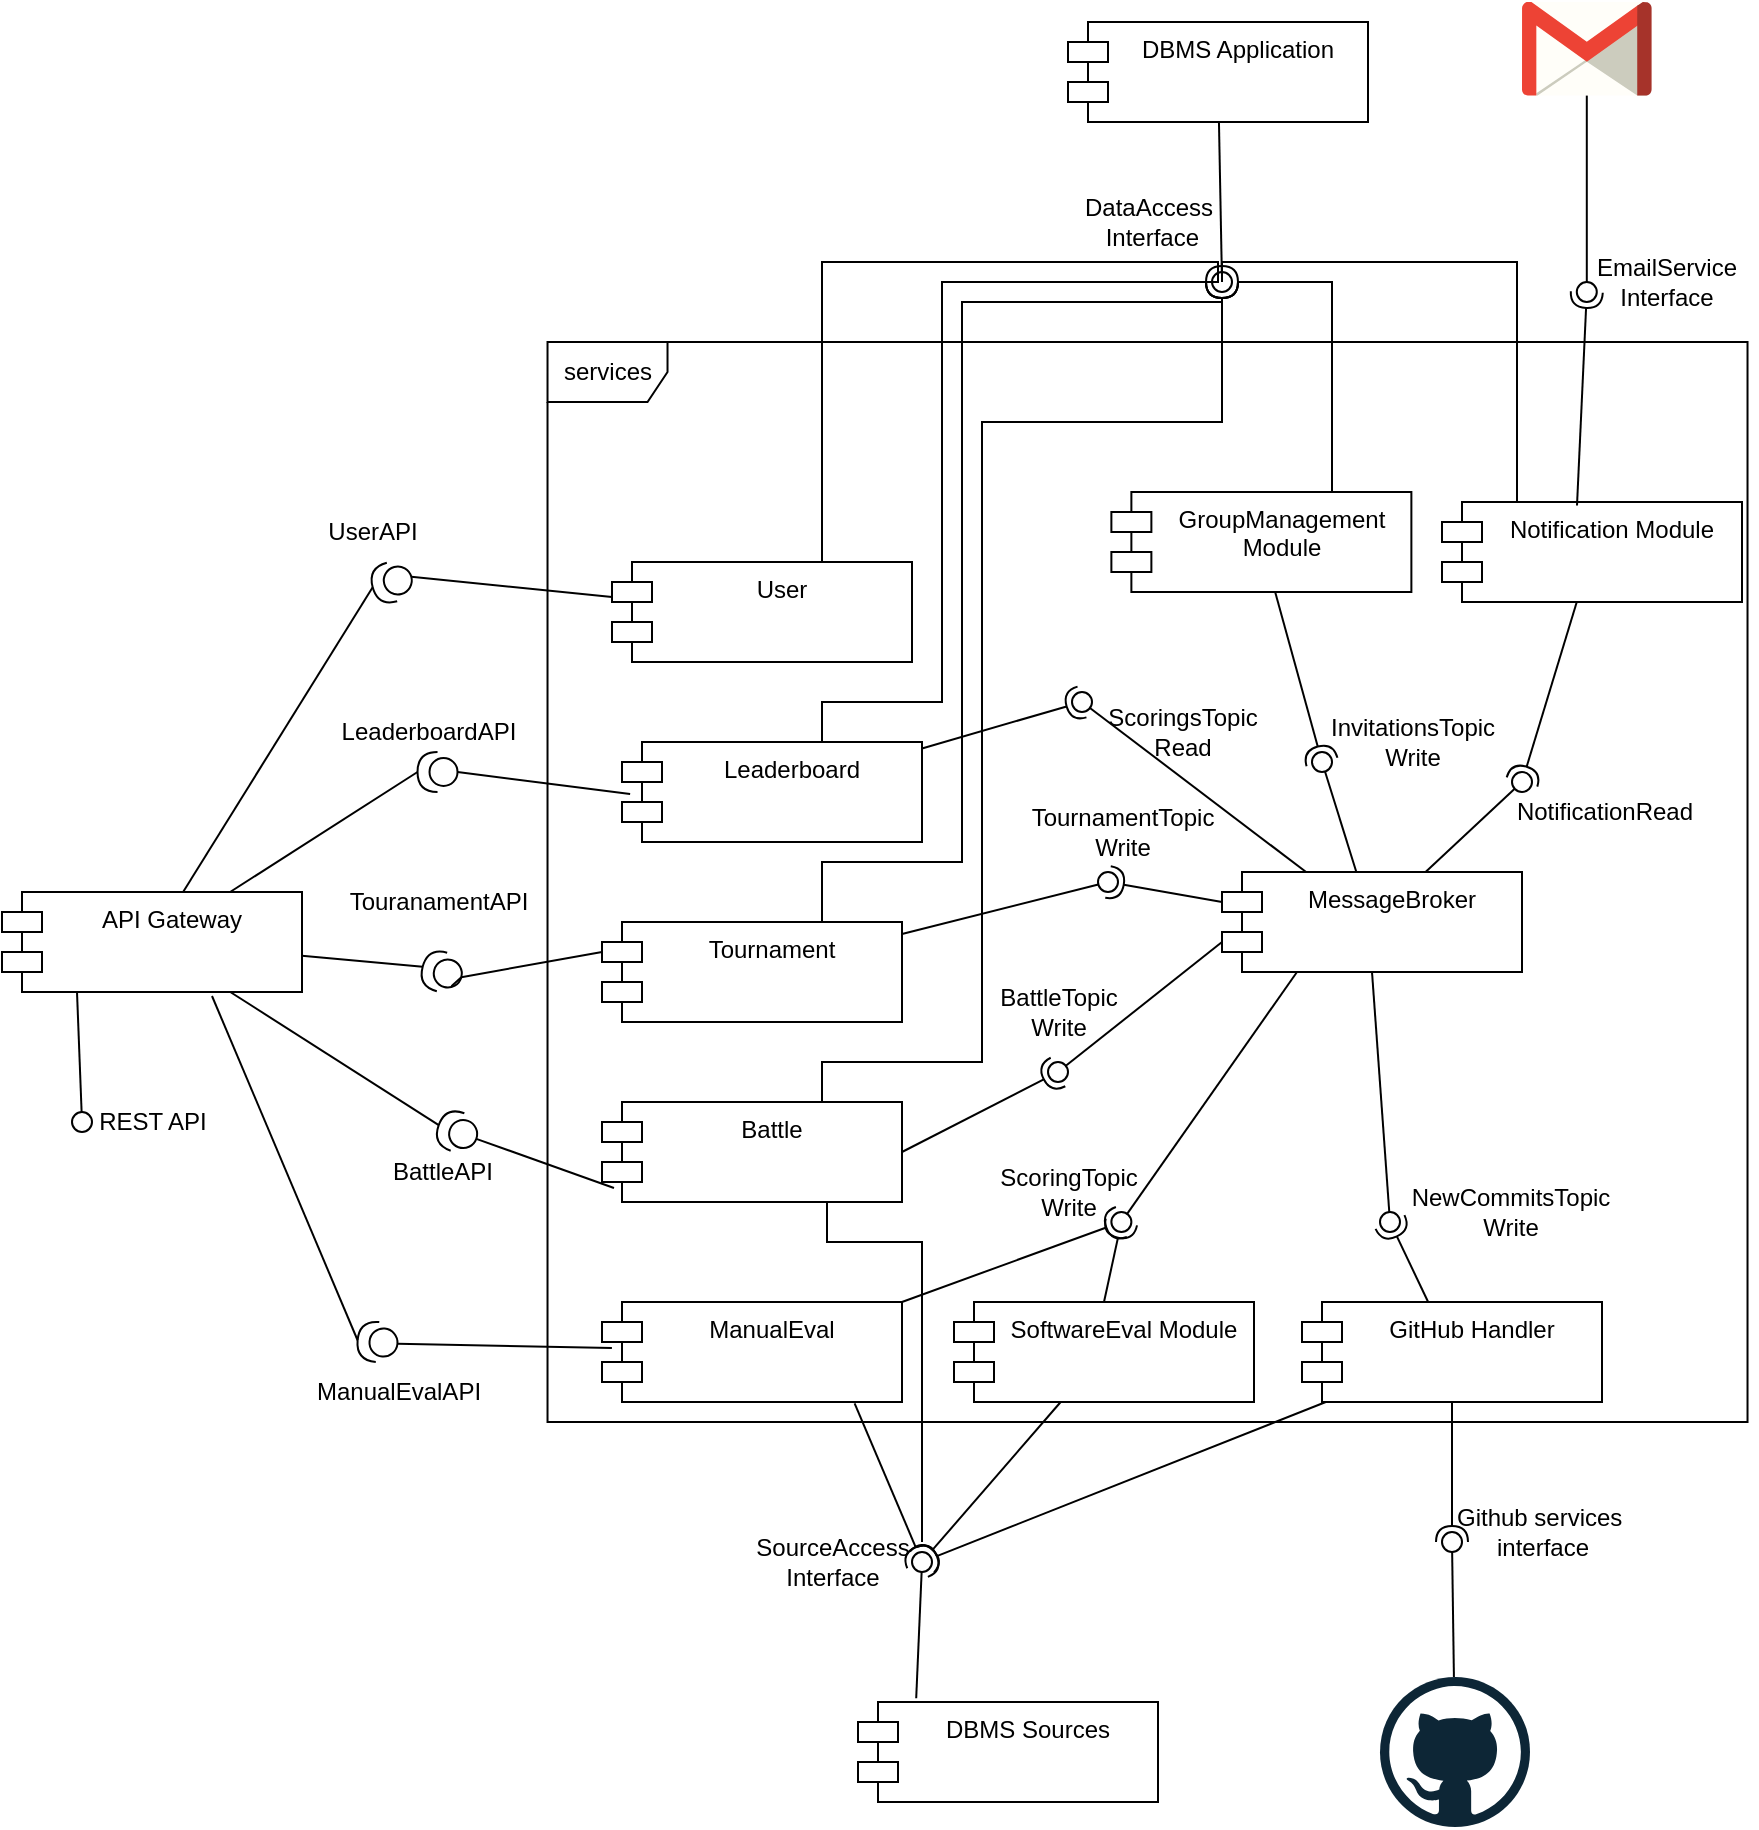 <mxfile>
    <diagram id="-XxlFWFKYhkbTO1SFoVO" name="Pagina-1">
        <mxGraphModel dx="1741" dy="1634" grid="1" gridSize="10" guides="1" tooltips="1" connect="1" arrows="1" fold="1" page="1" pageScale="1" pageWidth="827" pageHeight="1169" math="0" shadow="0">
            <root>
                <mxCell id="0"/>
                <mxCell id="1" parent="0"/>
                <mxCell id="140" value="services" style="shape=umlFrame;whiteSpace=wrap;html=1;" parent="1" vertex="1">
                    <mxGeometry x="-7.24" y="-60" width="600" height="540" as="geometry"/>
                </mxCell>
                <mxCell id="101" value="" style="ellipse;whiteSpace=wrap;html=1;align=center;aspect=fixed;resizable=0;points=[];outlineConnect=0;sketch=0;" parent="1" vertex="1">
                    <mxGeometry x="175" y="545" width="10" height="10" as="geometry"/>
                </mxCell>
                <mxCell id="48" value="" style="rounded=0;orthogonalLoop=1;jettySize=auto;html=1;endArrow=halfCircle;endFill=0;endSize=6;strokeWidth=1;sketch=0;edgeStyle=orthogonalEdgeStyle;" parent="1" source="9" edge="1">
                    <mxGeometry relative="1" as="geometry">
                        <mxPoint x="265.0" y="-20" as="sourcePoint"/>
                        <mxPoint x="330" y="-90" as="targetPoint"/>
                        <Array as="points">
                            <mxPoint x="130" y="120"/>
                            <mxPoint x="190" y="120"/>
                            <mxPoint x="190" y="-90"/>
                        </Array>
                    </mxGeometry>
                </mxCell>
                <mxCell id="121" style="edgeStyle=orthogonalEdgeStyle;html=1;endArrow=halfCircle;endFill=0;startSize=4;exitX=1;exitY=0;exitDx=0;exitDy=0;rounded=0;" parent="1" source="2" edge="1">
                    <mxGeometry relative="1" as="geometry">
                        <mxPoint x="330" y="-90" as="targetPoint"/>
                        <Array as="points">
                            <mxPoint x="130" y="320"/>
                            <mxPoint x="130" y="300"/>
                            <mxPoint x="210" y="300"/>
                            <mxPoint x="210" y="-20"/>
                            <mxPoint x="330" y="-20"/>
                        </Array>
                    </mxGeometry>
                </mxCell>
                <mxCell id="157" style="edgeStyle=orthogonalEdgeStyle;rounded=0;html=1;exitX=0.75;exitY=1;exitDx=0;exitDy=0;endArrow=none;endFill=0;" edge="1" parent="1" source="2">
                    <mxGeometry relative="1" as="geometry">
                        <mxPoint x="180" y="540" as="targetPoint"/>
                        <Array as="points">
                            <mxPoint x="133" y="390"/>
                            <mxPoint x="180" y="390"/>
                        </Array>
                    </mxGeometry>
                </mxCell>
                <mxCell id="2" value="Battle " style="shape=module;align=left;spacingLeft=20;align=center;verticalAlign=top;whiteSpace=wrap;html=1;" parent="1" vertex="1">
                    <mxGeometry x="20" y="320" width="150" height="50" as="geometry"/>
                </mxCell>
                <mxCell id="156" style="edgeStyle=orthogonalEdgeStyle;html=1;exitX=0.25;exitY=0;exitDx=0;exitDy=0;endArrow=none;endFill=0;rounded=0;" edge="1" parent="1" source="3">
                    <mxGeometry relative="1" as="geometry">
                        <mxPoint x="330" y="-90" as="targetPoint"/>
                        <Array as="points">
                            <mxPoint x="477" y="-100"/>
                            <mxPoint x="330" y="-100"/>
                        </Array>
                    </mxGeometry>
                </mxCell>
                <mxCell id="3" value="Notification Module" style="shape=module;align=left;spacingLeft=20;align=center;verticalAlign=top;whiteSpace=wrap;html=1;" parent="1" vertex="1">
                    <mxGeometry x="440" y="20" width="150" height="50" as="geometry"/>
                </mxCell>
                <mxCell id="116" style="edgeStyle=none;html=1;endArrow=halfCircle;endFill=0;startSize=4;entryX=0.192;entryY=0.841;entryDx=0;entryDy=0;entryPerimeter=0;" parent="1" source="4" target="35" edge="1">
                    <mxGeometry relative="1" as="geometry">
                        <mxPoint x="283" y="550" as="targetPoint"/>
                    </mxGeometry>
                </mxCell>
                <mxCell id="4" value="GitHub Handler" style="shape=module;align=left;spacingLeft=20;align=center;verticalAlign=top;whiteSpace=wrap;html=1;" parent="1" vertex="1">
                    <mxGeometry x="370" y="420" width="150" height="50" as="geometry"/>
                </mxCell>
                <mxCell id="122" style="edgeStyle=orthogonalEdgeStyle;html=1;endArrow=halfCircle;endFill=0;startSize=4;rounded=0;" parent="1" source="5" edge="1">
                    <mxGeometry relative="1" as="geometry">
                        <mxPoint x="330" y="-90" as="targetPoint"/>
                        <Array as="points">
                            <mxPoint x="130" y="200"/>
                            <mxPoint x="200" y="200"/>
                            <mxPoint x="200" y="-80"/>
                            <mxPoint x="330" y="-80"/>
                        </Array>
                    </mxGeometry>
                </mxCell>
                <mxCell id="5" value="Tournament " style="shape=module;align=left;spacingLeft=20;align=center;verticalAlign=top;whiteSpace=wrap;html=1;" parent="1" vertex="1">
                    <mxGeometry x="20" y="230" width="150" height="50" as="geometry"/>
                </mxCell>
                <mxCell id="6" value="MessageBroker" style="shape=module;align=left;spacingLeft=20;align=center;verticalAlign=top;whiteSpace=wrap;html=1;" parent="1" vertex="1">
                    <mxGeometry x="330" y="205" width="150" height="50" as="geometry"/>
                </mxCell>
                <mxCell id="7" value="ManualEval " style="shape=module;align=left;spacingLeft=20;align=center;verticalAlign=top;whiteSpace=wrap;html=1;" parent="1" vertex="1">
                    <mxGeometry x="20" y="420" width="150" height="50" as="geometry"/>
                </mxCell>
                <mxCell id="117" style="edgeStyle=none;html=1;endArrow=halfCircle;endFill=0;startSize=4;entryX=0.233;entryY=0.861;entryDx=0;entryDy=0;entryPerimeter=0;" parent="1" source="8" target="35" edge="1">
                    <mxGeometry relative="1" as="geometry">
                        <mxPoint x="283" y="550" as="targetPoint"/>
                    </mxGeometry>
                </mxCell>
                <mxCell id="8" value="SoftwareEval Module" style="shape=module;align=left;spacingLeft=20;align=center;verticalAlign=top;whiteSpace=wrap;html=1;" parent="1" vertex="1">
                    <mxGeometry x="196" y="420" width="150" height="50" as="geometry"/>
                </mxCell>
                <mxCell id="9" value="Leaderboard " style="shape=module;align=left;spacingLeft=20;align=center;verticalAlign=top;whiteSpace=wrap;html=1;" parent="1" vertex="1">
                    <mxGeometry x="30" y="140" width="150" height="50" as="geometry"/>
                </mxCell>
                <mxCell id="123" style="edgeStyle=orthogonalEdgeStyle;html=1;endArrow=halfCircle;endFill=0;startSize=4;rounded=0;" parent="1" source="10" edge="1">
                    <mxGeometry relative="1" as="geometry">
                        <mxPoint x="330" y="-90" as="targetPoint"/>
                        <Array as="points">
                            <mxPoint x="385" y="-90"/>
                        </Array>
                    </mxGeometry>
                </mxCell>
                <mxCell id="10" value="GroupManagement Module" style="shape=module;align=left;spacingLeft=20;align=center;verticalAlign=top;whiteSpace=wrap;html=1;" parent="1" vertex="1">
                    <mxGeometry x="274.69" y="15" width="150" height="50" as="geometry"/>
                </mxCell>
                <mxCell id="11" value="" style="rounded=0;orthogonalLoop=1;jettySize=auto;html=1;endArrow=halfCircle;endFill=0;endSize=6;strokeWidth=1;sketch=0;" parent="1" source="3" edge="1">
                    <mxGeometry relative="1" as="geometry">
                        <mxPoint x="430" y="195" as="sourcePoint"/>
                        <mxPoint x="480" y="160" as="targetPoint"/>
                    </mxGeometry>
                </mxCell>
                <mxCell id="12" value="" style="rounded=0;orthogonalLoop=1;jettySize=auto;html=1;endArrow=oval;endFill=0;sketch=0;targetPerimeterSpacing=0;endSize=10;startArrow=none;" parent="1" source="6" edge="1">
                    <mxGeometry relative="1" as="geometry">
                        <mxPoint x="585" y="255" as="sourcePoint"/>
                        <mxPoint x="480" y="160" as="targetPoint"/>
                    </mxGeometry>
                </mxCell>
                <mxCell id="14" value="" style="rounded=0;orthogonalLoop=1;jettySize=auto;html=1;endArrow=halfCircle;endFill=0;endSize=6;strokeWidth=1;sketch=0;" parent="1" source="9" edge="1">
                    <mxGeometry relative="1" as="geometry">
                        <mxPoint x="430" y="325" as="sourcePoint"/>
                        <mxPoint x="260" y="120" as="targetPoint"/>
                    </mxGeometry>
                </mxCell>
                <mxCell id="15" value="" style="rounded=0;orthogonalLoop=1;jettySize=auto;html=1;endArrow=oval;endFill=0;sketch=0;sourcePerimeterSpacing=0;targetPerimeterSpacing=0;endSize=10;" parent="1" source="6" edge="1">
                    <mxGeometry relative="1" as="geometry">
                        <mxPoint x="390" y="325" as="sourcePoint"/>
                        <mxPoint x="260" y="120" as="targetPoint"/>
                    </mxGeometry>
                </mxCell>
                <mxCell id="16" value="" style="ellipse;whiteSpace=wrap;html=1;align=center;aspect=fixed;fillColor=none;strokeColor=none;resizable=0;perimeter=centerPerimeter;rotatable=0;allowArrows=0;points=[];outlineConnect=1;" parent="1" vertex="1">
                    <mxGeometry x="260" y="110" width="10" height="10" as="geometry"/>
                </mxCell>
                <mxCell id="17" value="ScoringsTopic&lt;br&gt;Read" style="text;html=1;align=center;verticalAlign=middle;resizable=0;points=[];autosize=1;strokeColor=none;fillColor=none;" parent="1" vertex="1">
                    <mxGeometry x="260" y="115" width="100" height="40" as="geometry"/>
                </mxCell>
                <mxCell id="18" value="NotificationRead" style="text;html=1;align=center;verticalAlign=middle;resizable=0;points=[];autosize=1;strokeColor=none;fillColor=none;" parent="1" vertex="1">
                    <mxGeometry x="466" y="160" width="110" height="30" as="geometry"/>
                </mxCell>
                <mxCell id="19" value="" style="rounded=0;orthogonalLoop=1;jettySize=auto;html=1;endArrow=halfCircle;endFill=0;endSize=6;strokeWidth=1;sketch=0;exitX=0;exitY=0;exitDx=0;exitDy=15;exitPerimeter=0;" parent="1" source="6" target="21" edge="1">
                    <mxGeometry relative="1" as="geometry">
                        <mxPoint x="430" y="325" as="sourcePoint"/>
                    </mxGeometry>
                </mxCell>
                <mxCell id="20" value="" style="rounded=0;orthogonalLoop=1;jettySize=auto;html=1;endArrow=oval;endFill=0;sketch=0;sourcePerimeterSpacing=0;targetPerimeterSpacing=0;endSize=10;" parent="1" source="5" target="21" edge="1">
                    <mxGeometry relative="1" as="geometry">
                        <mxPoint x="390" y="325" as="sourcePoint"/>
                    </mxGeometry>
                </mxCell>
                <mxCell id="21" value="" style="ellipse;whiteSpace=wrap;html=1;align=center;aspect=fixed;fillColor=none;strokeColor=none;resizable=0;perimeter=centerPerimeter;rotatable=0;allowArrows=0;points=[];outlineConnect=1;" parent="1" vertex="1">
                    <mxGeometry x="268" y="205" width="10" height="10" as="geometry"/>
                </mxCell>
                <mxCell id="22" value="TournamentTopic&lt;br&gt;Write" style="text;html=1;align=center;verticalAlign=middle;resizable=0;points=[];autosize=1;strokeColor=none;fillColor=none;" parent="1" vertex="1">
                    <mxGeometry x="224.69" y="165" width="110" height="40" as="geometry"/>
                </mxCell>
                <mxCell id="23" value="" style="rounded=0;orthogonalLoop=1;jettySize=auto;html=1;endArrow=halfCircle;endFill=0;endSize=6;strokeWidth=1;sketch=0;exitX=1;exitY=0.5;exitDx=0;exitDy=0;" parent="1" source="2" target="25" edge="1">
                    <mxGeometry relative="1" as="geometry">
                        <mxPoint x="430" y="325" as="sourcePoint"/>
                    </mxGeometry>
                </mxCell>
                <mxCell id="24" value="" style="rounded=0;orthogonalLoop=1;jettySize=auto;html=1;endArrow=oval;endFill=0;sketch=0;sourcePerimeterSpacing=0;targetPerimeterSpacing=0;endSize=10;exitX=0;exitY=0;exitDx=0;exitDy=35;exitPerimeter=0;" parent="1" source="6" target="25" edge="1">
                    <mxGeometry relative="1" as="geometry">
                        <mxPoint x="390" y="325" as="sourcePoint"/>
                    </mxGeometry>
                </mxCell>
                <mxCell id="25" value="" style="ellipse;whiteSpace=wrap;html=1;align=center;aspect=fixed;fillColor=none;strokeColor=none;resizable=0;perimeter=centerPerimeter;rotatable=0;allowArrows=0;points=[];outlineConnect=1;" parent="1" vertex="1">
                    <mxGeometry x="243" y="300" width="10" height="10" as="geometry"/>
                </mxCell>
                <mxCell id="26" value="BattleTopic&lt;br&gt;Write" style="text;html=1;align=center;verticalAlign=middle;resizable=0;points=[];autosize=1;strokeColor=none;fillColor=none;" parent="1" vertex="1">
                    <mxGeometry x="208" y="255" width="80" height="40" as="geometry"/>
                </mxCell>
                <mxCell id="27" value="" style="rounded=0;orthogonalLoop=1;jettySize=auto;html=1;endArrow=halfCircle;endFill=0;endSize=6;strokeWidth=1;sketch=0;exitX=1;exitY=0;exitDx=0;exitDy=0;" parent="1" source="7" target="29" edge="1">
                    <mxGeometry relative="1" as="geometry">
                        <mxPoint x="430" y="325" as="sourcePoint"/>
                    </mxGeometry>
                </mxCell>
                <mxCell id="28" value="" style="rounded=0;orthogonalLoop=1;jettySize=auto;html=1;endArrow=oval;endFill=0;sketch=0;sourcePerimeterSpacing=0;targetPerimeterSpacing=0;endSize=10;exitX=0.25;exitY=1;exitDx=0;exitDy=0;" parent="1" source="6" target="29" edge="1">
                    <mxGeometry relative="1" as="geometry">
                        <mxPoint x="390" y="325" as="sourcePoint"/>
                    </mxGeometry>
                </mxCell>
                <mxCell id="29" value="" style="ellipse;whiteSpace=wrap;html=1;align=center;aspect=fixed;fillColor=none;strokeColor=none;resizable=0;perimeter=centerPerimeter;rotatable=0;allowArrows=0;points=[];outlineConnect=1;" parent="1" vertex="1">
                    <mxGeometry x="274.69" y="375" width="10" height="10" as="geometry"/>
                </mxCell>
                <mxCell id="30" value="" style="rounded=0;orthogonalLoop=1;jettySize=auto;html=1;endArrow=halfCircle;endFill=0;endSize=6;strokeWidth=1;sketch=0;fontSize=12;curved=1;exitX=0.5;exitY=0;exitDx=0;exitDy=0;" parent="1" source="8" target="31" edge="1">
                    <mxGeometry relative="1" as="geometry">
                        <mxPoint x="425" y="325" as="sourcePoint"/>
                    </mxGeometry>
                </mxCell>
                <mxCell id="31" value="" style="ellipse;whiteSpace=wrap;html=1;align=center;aspect=fixed;fillColor=none;strokeColor=none;resizable=0;perimeter=centerPerimeter;rotatable=0;allowArrows=0;points=[];outlineConnect=1;" parent="1" vertex="1">
                    <mxGeometry x="274.69" y="375" width="10" height="10" as="geometry"/>
                </mxCell>
                <mxCell id="32" value="ScoringTopic&lt;br&gt;Write" style="text;html=1;align=center;verticalAlign=middle;resizable=0;points=[];autosize=1;strokeColor=none;fillColor=none;" parent="1" vertex="1">
                    <mxGeometry x="208" y="345" width="90" height="40" as="geometry"/>
                </mxCell>
                <mxCell id="33" value="" style="rounded=0;orthogonalLoop=1;jettySize=auto;html=1;endArrow=halfCircle;endFill=0;endSize=6;strokeWidth=1;sketch=0;" parent="1" source="10" edge="1">
                    <mxGeometry relative="1" as="geometry">
                        <mxPoint x="430" y="352" as="sourcePoint"/>
                        <mxPoint x="380" y="150" as="targetPoint"/>
                    </mxGeometry>
                </mxCell>
                <mxCell id="34" value="" style="rounded=0;orthogonalLoop=1;jettySize=auto;html=1;endArrow=oval;endFill=0;sketch=0;sourcePerimeterSpacing=0;targetPerimeterSpacing=0;endSize=10;" parent="1" source="6" edge="1">
                    <mxGeometry relative="1" as="geometry">
                        <mxPoint x="390" y="352" as="sourcePoint"/>
                        <mxPoint x="380" y="150" as="targetPoint"/>
                        <Array as="points"/>
                    </mxGeometry>
                </mxCell>
                <mxCell id="35" value="" style="ellipse;whiteSpace=wrap;html=1;align=center;aspect=fixed;fillColor=none;strokeColor=none;resizable=0;perimeter=centerPerimeter;rotatable=0;allowArrows=0;points=[];outlineConnect=1;" parent="1" vertex="1">
                    <mxGeometry x="175" y="545" width="10" height="10" as="geometry"/>
                </mxCell>
                <mxCell id="36" value="InvitationsTopic&lt;br&gt;Write" style="text;html=1;align=center;verticalAlign=middle;resizable=0;points=[];autosize=1;strokeColor=none;fillColor=none;" parent="1" vertex="1">
                    <mxGeometry x="370" y="120" width="110" height="40" as="geometry"/>
                </mxCell>
                <mxCell id="37" value="" style="rounded=0;orthogonalLoop=1;jettySize=auto;html=1;endArrow=halfCircle;endFill=0;endSize=6;strokeWidth=1;sketch=0;" parent="1" source="4" target="39" edge="1">
                    <mxGeometry relative="1" as="geometry">
                        <mxPoint x="430" y="325" as="sourcePoint"/>
                    </mxGeometry>
                </mxCell>
                <mxCell id="38" value="" style="rounded=0;orthogonalLoop=1;jettySize=auto;html=1;endArrow=oval;endFill=0;sketch=0;sourcePerimeterSpacing=0;targetPerimeterSpacing=0;endSize=10;exitX=0.5;exitY=1;exitDx=0;exitDy=0;" parent="1" source="6" target="39" edge="1">
                    <mxGeometry relative="1" as="geometry">
                        <mxPoint x="390" y="325" as="sourcePoint"/>
                    </mxGeometry>
                </mxCell>
                <mxCell id="39" value="" style="ellipse;whiteSpace=wrap;html=1;align=center;aspect=fixed;fillColor=none;strokeColor=none;resizable=0;perimeter=centerPerimeter;rotatable=0;allowArrows=0;points=[];outlineConnect=1;" parent="1" vertex="1">
                    <mxGeometry x="409" y="375" width="10" height="10" as="geometry"/>
                </mxCell>
                <mxCell id="40" value="NewCommitsTopic&lt;br&gt;Write" style="text;html=1;align=center;verticalAlign=middle;resizable=0;points=[];autosize=1;strokeColor=none;fillColor=none;" parent="1" vertex="1">
                    <mxGeometry x="414" y="355" width="120" height="40" as="geometry"/>
                </mxCell>
                <mxCell id="45" value="EmailService&lt;br&gt;Interface" style="text;html=1;align=center;verticalAlign=middle;resizable=0;points=[];autosize=1;strokeColor=none;fillColor=none;" parent="1" vertex="1">
                    <mxGeometry x="507.4" y="-110" width="90" height="40" as="geometry"/>
                </mxCell>
                <mxCell id="46" value="DBMS Sources" style="shape=module;align=left;spacingLeft=20;align=center;verticalAlign=top;whiteSpace=wrap;html=1;" parent="1" vertex="1">
                    <mxGeometry x="148" y="620" width="150" height="50" as="geometry"/>
                </mxCell>
                <mxCell id="47" value="DBMS Application" style="shape=module;align=left;spacingLeft=20;align=center;verticalAlign=top;whiteSpace=wrap;html=1;" parent="1" vertex="1">
                    <mxGeometry x="253" y="-220" width="150" height="50" as="geometry"/>
                </mxCell>
                <mxCell id="49" value="" style="rounded=0;orthogonalLoop=1;jettySize=auto;html=1;endArrow=oval;endFill=0;sketch=0;sourcePerimeterSpacing=0;targetPerimeterSpacing=0;endSize=10;" parent="1" source="47" edge="1">
                    <mxGeometry relative="1" as="geometry">
                        <mxPoint x="304.69" y="-75" as="sourcePoint"/>
                        <mxPoint x="330" y="-90" as="targetPoint"/>
                    </mxGeometry>
                </mxCell>
                <mxCell id="50" value="" style="ellipse;whiteSpace=wrap;html=1;align=center;aspect=fixed;fillColor=none;strokeColor=none;resizable=0;perimeter=centerPerimeter;rotatable=0;allowArrows=0;points=[];outlineConnect=1;" parent="1" vertex="1">
                    <mxGeometry x="324.69" y="-15" width="10" height="10" as="geometry"/>
                </mxCell>
                <mxCell id="51" value="DataAccess&lt;br&gt;&amp;nbsp;Interface" style="text;html=1;align=center;verticalAlign=middle;resizable=0;points=[];autosize=1;strokeColor=none;fillColor=none;" parent="1" vertex="1">
                    <mxGeometry x="247.76" y="-140" width="90" height="40" as="geometry"/>
                </mxCell>
                <mxCell id="55" value="SourceAccess&lt;br&gt;Interface" style="text;html=1;align=center;verticalAlign=middle;resizable=0;points=[];autosize=1;strokeColor=none;fillColor=none;" parent="1" vertex="1">
                    <mxGeometry x="85.0" y="530" width="100" height="40" as="geometry"/>
                </mxCell>
                <mxCell id="56" value="API Gateway" style="shape=module;align=left;spacingLeft=20;align=center;verticalAlign=top;whiteSpace=wrap;html=1;" parent="1" vertex="1">
                    <mxGeometry x="-280" y="215" width="150" height="50" as="geometry"/>
                </mxCell>
                <mxCell id="68" style="edgeStyle=none;html=1;exitX=0;exitY=0.5;exitDx=0;exitDy=0;exitPerimeter=0;entryX=0;entryY=0;entryDx=0;entryDy=15;entryPerimeter=0;endArrow=none;endFill=0;" parent="1" source="67" target="5" edge="1">
                    <mxGeometry relative="1" as="geometry"/>
                </mxCell>
                <mxCell id="69" style="edgeStyle=none;html=1;exitX=1;exitY=0.5;exitDx=0;exitDy=0;exitPerimeter=0;endArrow=none;endFill=0;" parent="1" source="67" target="56" edge="1">
                    <mxGeometry relative="1" as="geometry">
                        <mxPoint x="-167.24" y="197.5" as="targetPoint"/>
                    </mxGeometry>
                </mxCell>
                <mxCell id="67" value="" style="shape=providedRequiredInterface;html=1;verticalLabelPosition=bottom;sketch=0;rotation=-165;" parent="1" vertex="1">
                    <mxGeometry x="-70" y="245" width="20" height="20" as="geometry"/>
                </mxCell>
                <mxCell id="75" style="edgeStyle=none;html=1;exitX=0;exitY=0.5;exitDx=0;exitDy=0;exitPerimeter=0;entryX=0.027;entryY=0.52;entryDx=0;entryDy=0;entryPerimeter=0;endArrow=none;endFill=0;" parent="1" source="71" target="9" edge="1">
                    <mxGeometry relative="1" as="geometry"/>
                </mxCell>
                <mxCell id="76" style="edgeStyle=none;html=1;exitX=1;exitY=0.5;exitDx=0;exitDy=0;exitPerimeter=0;endArrow=none;endFill=0;" parent="1" source="71" target="56" edge="1">
                    <mxGeometry relative="1" as="geometry"/>
                </mxCell>
                <mxCell id="71" value="" style="shape=providedRequiredInterface;html=1;verticalLabelPosition=bottom;sketch=0;rotation=-180;" parent="1" vertex="1">
                    <mxGeometry x="-72.24" y="145" width="20" height="20" as="geometry"/>
                </mxCell>
                <mxCell id="81" style="edgeStyle=none;html=1;exitX=1;exitY=0.5;exitDx=0;exitDy=0;exitPerimeter=0;endArrow=none;endFill=0;" parent="1" source="72" target="56" edge="1">
                    <mxGeometry relative="1" as="geometry"/>
                </mxCell>
                <mxCell id="82" style="edgeStyle=none;html=1;exitX=0;exitY=0.5;exitDx=0;exitDy=0;exitPerimeter=0;entryX=0.04;entryY=0.86;entryDx=0;entryDy=0;entryPerimeter=0;endArrow=none;endFill=0;" parent="1" source="72" target="2" edge="1">
                    <mxGeometry relative="1" as="geometry"/>
                </mxCell>
                <mxCell id="72" value="" style="shape=providedRequiredInterface;html=1;verticalLabelPosition=bottom;sketch=0;rotation=-160;" parent="1" vertex="1">
                    <mxGeometry x="-62.24" y="325" width="20" height="20" as="geometry"/>
                </mxCell>
                <mxCell id="83" style="edgeStyle=none;html=1;exitX=0;exitY=0.5;exitDx=0;exitDy=0;exitPerimeter=0;entryX=0.033;entryY=0.46;entryDx=0;entryDy=0;entryPerimeter=0;endArrow=none;endFill=0;" parent="1" source="73" target="7" edge="1">
                    <mxGeometry relative="1" as="geometry"/>
                </mxCell>
                <mxCell id="84" style="edgeStyle=none;html=1;exitX=1;exitY=0.5;exitDx=0;exitDy=0;exitPerimeter=0;entryX=0.7;entryY=1.04;entryDx=0;entryDy=0;entryPerimeter=0;endArrow=none;endFill=0;" parent="1" source="73" target="56" edge="1">
                    <mxGeometry relative="1" as="geometry"/>
                </mxCell>
                <mxCell id="73" value="" style="shape=providedRequiredInterface;html=1;verticalLabelPosition=bottom;sketch=0;rotation=-175;" parent="1" vertex="1">
                    <mxGeometry x="-102.24" y="430" width="20" height="20" as="geometry"/>
                </mxCell>
                <mxCell id="85" style="edgeStyle=none;html=1;exitX=0;exitY=0.5;exitDx=0;exitDy=0;exitPerimeter=0;entryX=0.18;entryY=0.217;entryDx=0;entryDy=0;entryPerimeter=0;endArrow=none;endFill=0;" parent="1" source="67" target="67" edge="1">
                    <mxGeometry relative="1" as="geometry"/>
                </mxCell>
                <mxCell id="86" value="LeaderboardAPI" style="text;html=1;align=center;verticalAlign=middle;resizable=0;points=[];autosize=1;strokeColor=none;fillColor=none;" parent="1" vertex="1">
                    <mxGeometry x="-122.24" y="120" width="110" height="30" as="geometry"/>
                </mxCell>
                <mxCell id="88" value="TouranamentAPI" style="text;html=1;align=center;verticalAlign=middle;resizable=0;points=[];autosize=1;strokeColor=none;fillColor=none;" parent="1" vertex="1">
                    <mxGeometry x="-117.24" y="205" width="110" height="30" as="geometry"/>
                </mxCell>
                <mxCell id="90" value="BattleAPI" style="text;html=1;align=center;verticalAlign=middle;resizable=0;points=[];autosize=1;strokeColor=none;fillColor=none;" parent="1" vertex="1">
                    <mxGeometry x="-95" y="340" width="70" height="30" as="geometry"/>
                </mxCell>
                <mxCell id="91" value="ManualEvalAPI" style="text;html=1;align=center;verticalAlign=middle;resizable=0;points=[];autosize=1;strokeColor=none;fillColor=none;" parent="1" vertex="1">
                    <mxGeometry x="-132.24" y="450" width="100" height="30" as="geometry"/>
                </mxCell>
                <mxCell id="99" value="" style="rounded=0;orthogonalLoop=1;jettySize=auto;html=1;endArrow=none;endFill=0;sketch=0;sourcePerimeterSpacing=0;targetPerimeterSpacing=0;exitX=0.194;exitY=-0.037;exitDx=0;exitDy=0;exitPerimeter=0;" parent="1" source="46" target="101" edge="1">
                    <mxGeometry relative="1" as="geometry">
                        <mxPoint x="160" y="385" as="sourcePoint"/>
                    </mxGeometry>
                </mxCell>
                <mxCell id="100" value="" style="rounded=0;orthogonalLoop=1;jettySize=auto;html=1;endArrow=halfCircle;endFill=0;endSize=6;strokeWidth=1;sketch=0;exitX=0.842;exitY=1.013;exitDx=0;exitDy=0;exitPerimeter=0;entryX=0.865;entryY=0.963;entryDx=0;entryDy=0;entryPerimeter=0;" parent="1" source="7" target="35" edge="1">
                    <mxGeometry relative="1" as="geometry">
                        <mxPoint x="200" y="385" as="sourcePoint"/>
                        <mxPoint x="283" y="550" as="targetPoint"/>
                    </mxGeometry>
                </mxCell>
                <mxCell id="128" value="" style="dashed=0;outlineConnect=0;html=1;align=center;labelPosition=center;verticalLabelPosition=bottom;verticalAlign=top;shape=mxgraph.weblogos.gmail" parent="1" vertex="1">
                    <mxGeometry x="480" y="-230" width="64.8" height="46.8" as="geometry"/>
                </mxCell>
                <mxCell id="129" value="" style="dashed=0;outlineConnect=0;html=1;align=center;labelPosition=center;verticalLabelPosition=bottom;verticalAlign=top;shape=mxgraph.weblogos.github" parent="1" vertex="1">
                    <mxGeometry x="409" y="607.5" width="75" height="75" as="geometry"/>
                </mxCell>
                <mxCell id="130" value="" style="rounded=0;orthogonalLoop=1;jettySize=auto;html=1;endArrow=none;endFill=0;sketch=0;sourcePerimeterSpacing=0;targetPerimeterSpacing=0;startSize=4;" parent="1" source="129" target="132" edge="1">
                    <mxGeometry relative="1" as="geometry">
                        <mxPoint x="360" y="505" as="sourcePoint"/>
                    </mxGeometry>
                </mxCell>
                <mxCell id="131" value="" style="rounded=0;orthogonalLoop=1;jettySize=auto;html=1;endArrow=halfCircle;endFill=0;entryX=0.5;entryY=0.5;endSize=6;strokeWidth=1;sketch=0;" parent="1" source="4" target="132" edge="1">
                    <mxGeometry relative="1" as="geometry">
                        <mxPoint x="400" y="505" as="sourcePoint"/>
                    </mxGeometry>
                </mxCell>
                <mxCell id="132" value="" style="ellipse;whiteSpace=wrap;html=1;align=center;aspect=fixed;resizable=0;points=[];outlineConnect=0;sketch=0;" parent="1" vertex="1">
                    <mxGeometry x="440" y="535" width="10" height="10" as="geometry"/>
                </mxCell>
                <mxCell id="133" value="&lt;div&gt;Github services&amp;nbsp;&lt;/div&gt;&lt;div&gt;interface&lt;/div&gt;" style="text;html=1;align=center;verticalAlign=middle;resizable=0;points=[];autosize=1;strokeColor=none;fillColor=none;" parent="1" vertex="1">
                    <mxGeometry x="434.8" y="515" width="110" height="40" as="geometry"/>
                </mxCell>
                <mxCell id="135" value="" style="rounded=0;orthogonalLoop=1;jettySize=auto;html=1;endArrow=none;endFill=0;sketch=0;sourcePerimeterSpacing=0;targetPerimeterSpacing=0;startSize=4;" parent="1" source="128" target="137" edge="1">
                    <mxGeometry relative="1" as="geometry">
                        <mxPoint x="190" y="-45" as="sourcePoint"/>
                    </mxGeometry>
                </mxCell>
                <mxCell id="136" value="" style="rounded=0;orthogonalLoop=1;jettySize=auto;html=1;endArrow=halfCircle;endFill=0;entryX=0.5;entryY=0.5;endSize=6;strokeWidth=1;sketch=0;exitX=0.45;exitY=0.035;exitDx=0;exitDy=0;exitPerimeter=0;" parent="1" source="3" target="137" edge="1">
                    <mxGeometry relative="1" as="geometry">
                        <mxPoint x="230" y="-45" as="sourcePoint"/>
                    </mxGeometry>
                </mxCell>
                <mxCell id="137" value="" style="ellipse;whiteSpace=wrap;html=1;align=center;aspect=fixed;resizable=0;points=[];outlineConnect=0;sketch=0;" parent="1" vertex="1">
                    <mxGeometry x="507.4" y="-90" width="10" height="10" as="geometry"/>
                </mxCell>
                <mxCell id="146" value="" style="rounded=0;orthogonalLoop=1;jettySize=auto;html=1;endArrow=none;endFill=0;sketch=0;sourcePerimeterSpacing=0;targetPerimeterSpacing=0;exitX=0.25;exitY=1;exitDx=0;exitDy=0;" parent="1" source="56" edge="1">
                    <mxGeometry relative="1" as="geometry">
                        <mxPoint x="-370.0" y="245" as="sourcePoint"/>
                        <mxPoint x="-240" y="330" as="targetPoint"/>
                    </mxGeometry>
                </mxCell>
                <mxCell id="148" value="" style="ellipse;whiteSpace=wrap;html=1;align=center;aspect=fixed;resizable=0;points=[];outlineConnect=0;sketch=0;" parent="1" vertex="1">
                    <mxGeometry x="-245" y="325" width="10" height="10" as="geometry"/>
                </mxCell>
                <mxCell id="149" value="REST API" style="text;html=1;align=center;verticalAlign=middle;resizable=0;points=[];autosize=1;strokeColor=none;fillColor=none;" parent="1" vertex="1">
                    <mxGeometry x="-245" y="315" width="80" height="30" as="geometry"/>
                </mxCell>
                <mxCell id="155" style="edgeStyle=orthogonalEdgeStyle;html=1;endArrow=none;endFill=0;rounded=0;" parent="1" source="150" edge="1">
                    <mxGeometry relative="1" as="geometry">
                        <mxPoint x="320" y="-90" as="targetPoint"/>
                        <Array as="points">
                            <mxPoint x="130" y="-100"/>
                            <mxPoint x="328" y="-100"/>
                            <mxPoint x="328" y="-90"/>
                        </Array>
                    </mxGeometry>
                </mxCell>
                <mxCell id="150" value="User" style="shape=module;align=left;spacingLeft=20;align=center;verticalAlign=top;whiteSpace=wrap;html=1;" parent="1" vertex="1">
                    <mxGeometry x="25" y="50" width="150" height="50" as="geometry"/>
                </mxCell>
                <mxCell id="152" style="edgeStyle=none;html=1;exitX=0;exitY=0.5;exitDx=0;exitDy=0;exitPerimeter=0;endArrow=none;endFill=0;" parent="1" source="151" target="150" edge="1">
                    <mxGeometry relative="1" as="geometry"/>
                </mxCell>
                <mxCell id="153" style="edgeStyle=none;html=1;exitX=1;exitY=0.5;exitDx=0;exitDy=0;exitPerimeter=0;endArrow=none;endFill=0;" parent="1" source="151" target="56" edge="1">
                    <mxGeometry relative="1" as="geometry"/>
                </mxCell>
                <mxCell id="151" value="" style="shape=providedRequiredInterface;html=1;verticalLabelPosition=bottom;sketch=0;rotation=-195;" parent="1" vertex="1">
                    <mxGeometry x="-95" y="50" width="20" height="20" as="geometry"/>
                </mxCell>
                <mxCell id="154" value="UserAPI" style="text;html=1;align=center;verticalAlign=middle;resizable=0;points=[];autosize=1;strokeColor=none;fillColor=none;" parent="1" vertex="1">
                    <mxGeometry x="-130" y="20" width="70" height="30" as="geometry"/>
                </mxCell>
            </root>
        </mxGraphModel>
    </diagram>
</mxfile>